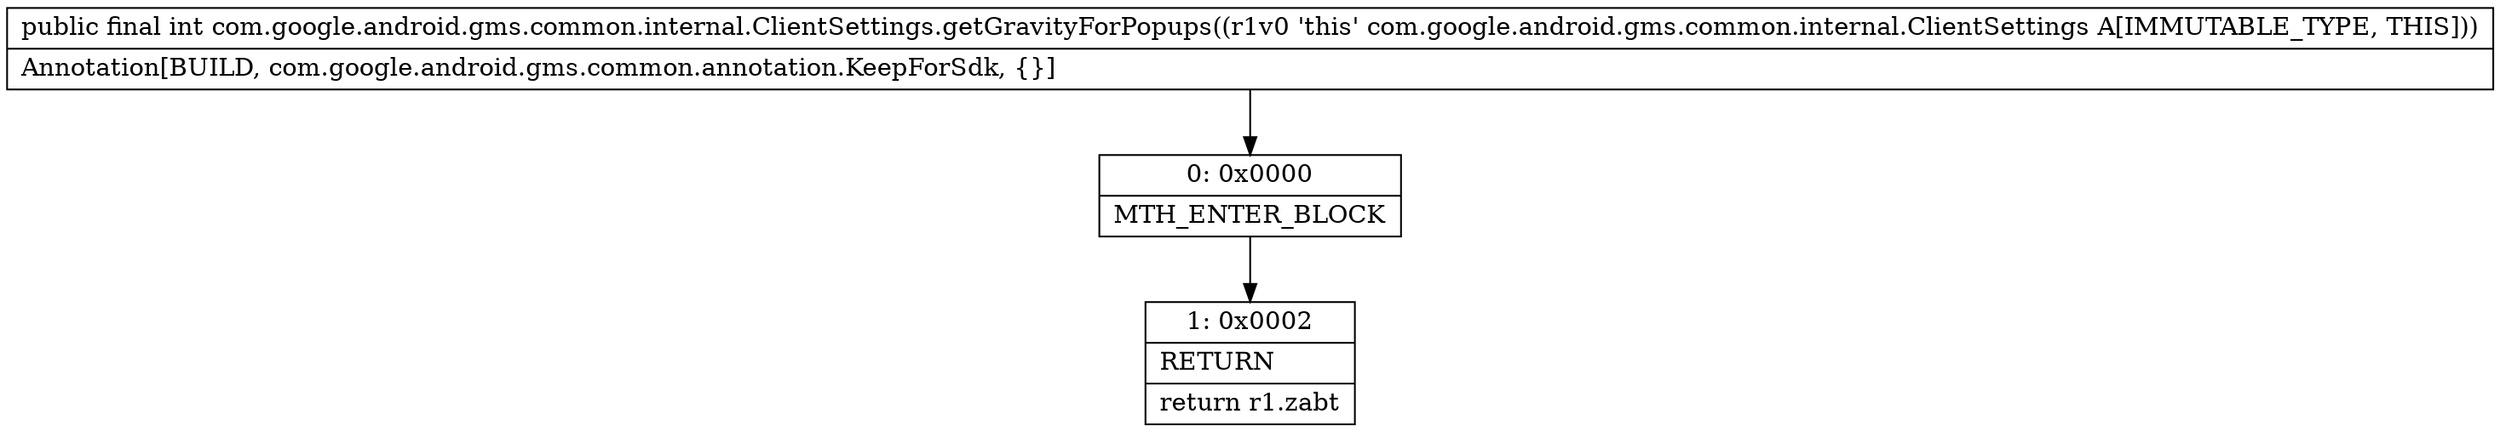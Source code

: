 digraph "CFG forcom.google.android.gms.common.internal.ClientSettings.getGravityForPopups()I" {
Node_0 [shape=record,label="{0\:\ 0x0000|MTH_ENTER_BLOCK\l}"];
Node_1 [shape=record,label="{1\:\ 0x0002|RETURN\l|return r1.zabt\l}"];
MethodNode[shape=record,label="{public final int com.google.android.gms.common.internal.ClientSettings.getGravityForPopups((r1v0 'this' com.google.android.gms.common.internal.ClientSettings A[IMMUTABLE_TYPE, THIS]))  | Annotation[BUILD, com.google.android.gms.common.annotation.KeepForSdk, \{\}]\l}"];
MethodNode -> Node_0;
Node_0 -> Node_1;
}


